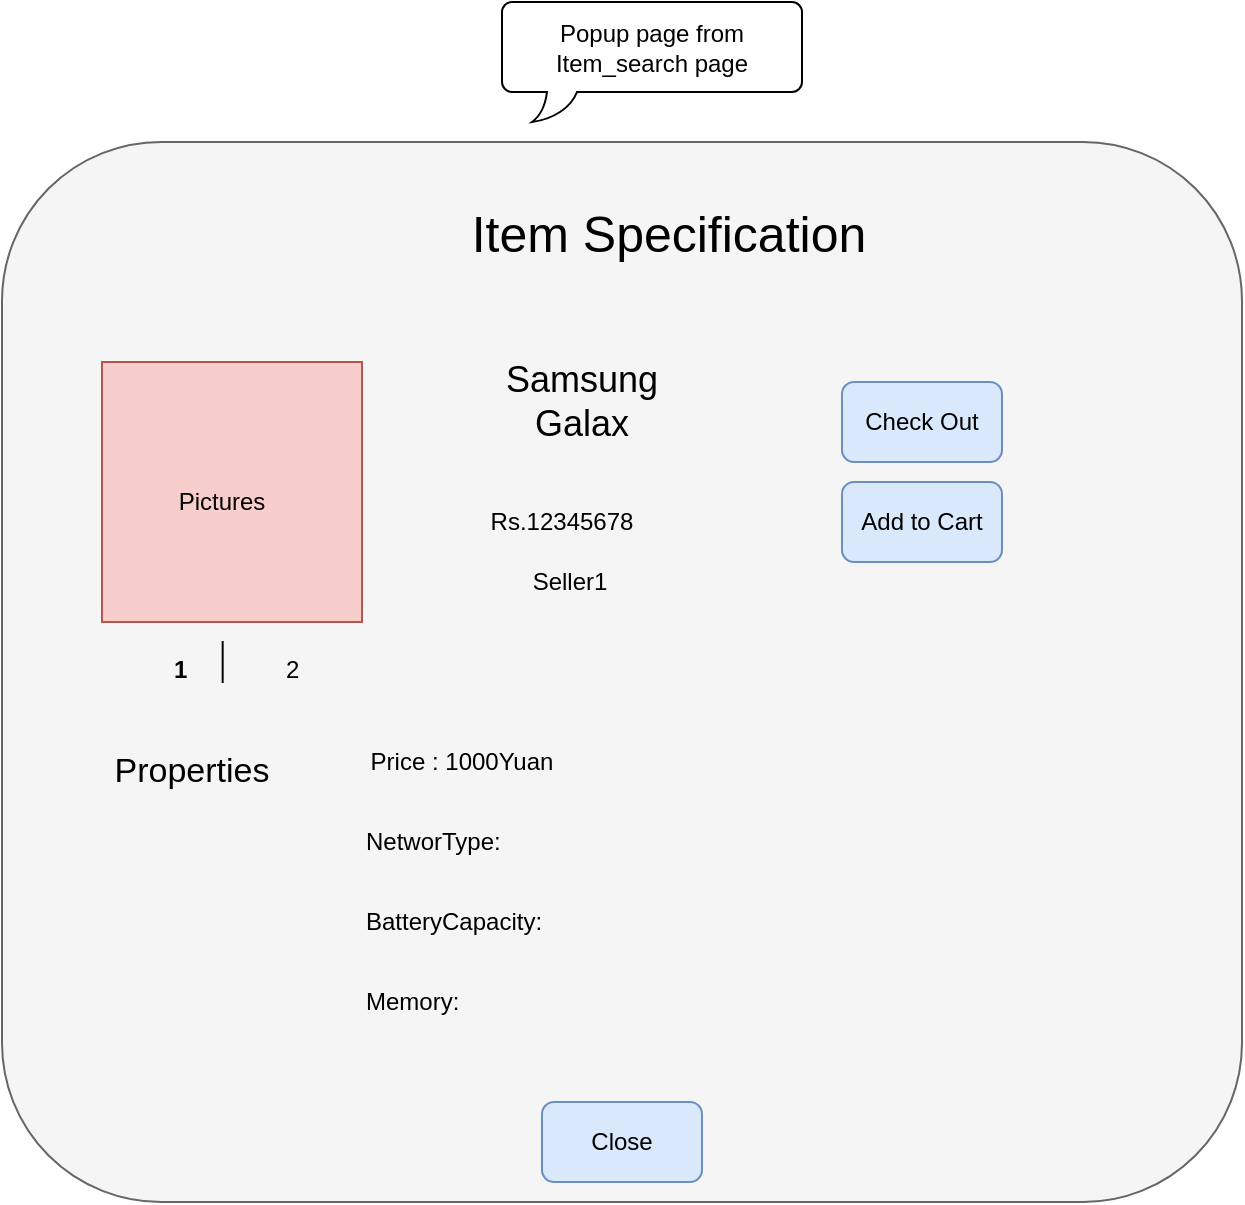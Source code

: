 <mxfile version="12.9.11"><diagram id="Kka3aJQ5U4JEoeN57MU2" name="Page-1"><mxGraphModel dx="1422" dy="769" grid="1" gridSize="10" guides="1" tooltips="1" connect="1" arrows="1" fold="1" page="1" pageScale="1" pageWidth="827" pageHeight="1169" math="0" shadow="0"><root><mxCell id="0"/><mxCell id="1" parent="0"/><mxCell id="M6Q5aE4et73TKSMjfHFa-4" value="" style="rounded=1;whiteSpace=wrap;html=1;fillColor=#f5f5f5;strokeColor=#666666;fontColor=#333333;" vertex="1" parent="1"><mxGeometry x="120" y="100" width="620" height="530" as="geometry"/></mxCell><mxCell id="M6Q5aE4et73TKSMjfHFa-3" value="&lt;p style=&quot;line-height: 130%&quot;&gt;&lt;/p&gt;&lt;div style=&quot;font-size: 18px&quot;&gt;&lt;font style=&quot;font-size: 18px&quot;&gt;Samsung&lt;/font&gt;&lt;/div&gt;&lt;div style=&quot;font-size: 18px&quot;&gt;&lt;font style=&quot;font-size: 18px&quot;&gt;Galax&lt;/font&gt;&lt;br&gt;&lt;/div&gt;&lt;p&gt;&lt;/p&gt;" style="text;html=1;strokeColor=none;fillColor=none;align=center;verticalAlign=middle;whiteSpace=wrap;rounded=0;" vertex="1" parent="1"><mxGeometry x="350" y="210" width="120" height="40" as="geometry"/></mxCell><mxCell id="M6Q5aE4et73TKSMjfHFa-5" value="" style="whiteSpace=wrap;html=1;aspect=fixed;fillColor=#f8cecc;strokeColor=#b85450;" vertex="1" parent="1"><mxGeometry x="170" y="210" width="130" height="130" as="geometry"/></mxCell><mxCell id="M6Q5aE4et73TKSMjfHFa-6" value="Pictures" style="text;html=1;strokeColor=none;fillColor=none;align=center;verticalAlign=middle;whiteSpace=wrap;rounded=0;" vertex="1" parent="1"><mxGeometry x="170" y="250" width="120" height="60" as="geometry"/></mxCell><mxCell id="M6Q5aE4et73TKSMjfHFa-11" value="2" style="shape=partialRectangle;top=0;left=0;right=0;bottom=0;align=left;verticalAlign=top;fillColor=none;spacingLeft=60;spacingRight=4;overflow=hidden;rotatable=0;points=[[0,0.5],[1,0.5]];portConstraint=eastwest;dropTarget=0;fontSize=12;" vertex="1" parent="1"><mxGeometry x="200" y="350" width="65" height="20" as="geometry"/></mxCell><mxCell id="M6Q5aE4et73TKSMjfHFa-12" value="1" style="shape=partialRectangle;fontStyle=1;top=0;left=0;bottom=0;fillColor=none;align=left;verticalAlign=top;spacingLeft=4;spacingRight=4;overflow=hidden;rotatable=0;points=[];portConstraint=eastwest;part=1;fontSize=12;" vertex="1" connectable="0" parent="M6Q5aE4et73TKSMjfHFa-11"><mxGeometry width="30.333" height="20" as="geometry"/></mxCell><mxCell id="M6Q5aE4et73TKSMjfHFa-13" value="&lt;div&gt;Rs.12345678&lt;/div&gt;" style="text;html=1;strokeColor=none;fillColor=none;align=center;verticalAlign=middle;whiteSpace=wrap;rounded=0;" vertex="1" parent="1"><mxGeometry x="350" y="270" width="100" height="40" as="geometry"/></mxCell><mxCell id="M6Q5aE4et73TKSMjfHFa-14" value="&lt;div&gt;Seller1&lt;/div&gt;" style="text;html=1;strokeColor=none;fillColor=none;align=center;verticalAlign=middle;whiteSpace=wrap;rounded=0;" vertex="1" parent="1"><mxGeometry x="354" y="300" width="100" height="40" as="geometry"/></mxCell><mxCell id="M6Q5aE4et73TKSMjfHFa-15" value="Price : 1000Yuan" style="text;html=1;strokeColor=none;fillColor=none;align=center;verticalAlign=middle;whiteSpace=wrap;rounded=0;" vertex="1" parent="1"><mxGeometry x="300" y="390" width="100" height="40" as="geometry"/></mxCell><mxCell id="M6Q5aE4et73TKSMjfHFa-16" value="NetworType:" style="text;html=1;strokeColor=none;fillColor=none;align=left;verticalAlign=middle;whiteSpace=wrap;rounded=0;" vertex="1" parent="1"><mxGeometry x="300" y="430" width="210" height="40" as="geometry"/></mxCell><mxCell id="M6Q5aE4et73TKSMjfHFa-17" value="BatteryCapacity:" style="text;html=1;strokeColor=none;fillColor=none;align=left;verticalAlign=middle;whiteSpace=wrap;rounded=0;" vertex="1" parent="1"><mxGeometry x="300" y="470" width="210" height="40" as="geometry"/></mxCell><mxCell id="M6Q5aE4et73TKSMjfHFa-18" value="Memory:" style="text;html=1;strokeColor=none;fillColor=none;align=left;verticalAlign=middle;whiteSpace=wrap;rounded=0;" vertex="1" parent="1"><mxGeometry x="300" y="510" width="210" height="40" as="geometry"/></mxCell><mxCell id="M6Q5aE4et73TKSMjfHFa-21" value="Check Out" style="rounded=1;whiteSpace=wrap;html=1;fillColor=#dae8fc;strokeColor=#6c8ebf;" vertex="1" parent="1"><mxGeometry x="540" y="220" width="80" height="40" as="geometry"/></mxCell><mxCell id="M6Q5aE4et73TKSMjfHFa-22" value="Add to Cart" style="rounded=1;whiteSpace=wrap;html=1;fillColor=#dae8fc;strokeColor=#6c8ebf;" vertex="1" parent="1"><mxGeometry x="540" y="270" width="80" height="40" as="geometry"/></mxCell><mxCell id="M6Q5aE4et73TKSMjfHFa-23" value="Close" style="rounded=1;whiteSpace=wrap;html=1;fillColor=#dae8fc;strokeColor=#6c8ebf;" vertex="1" parent="1"><mxGeometry x="390" y="580" width="80" height="40" as="geometry"/></mxCell><mxCell id="M6Q5aE4et73TKSMjfHFa-24" value="&lt;font style=&quot;font-size: 17px&quot;&gt;Properties&lt;/font&gt;" style="text;html=1;strokeColor=none;fillColor=none;align=center;verticalAlign=middle;whiteSpace=wrap;rounded=0;" vertex="1" parent="1"><mxGeometry x="150" y="400" width="130" height="30" as="geometry"/></mxCell><mxCell id="M6Q5aE4et73TKSMjfHFa-25" value="&lt;font style=&quot;font-size: 25px&quot;&gt;Item Specification&lt;br&gt;&lt;/font&gt;" style="text;html=1;strokeColor=none;fillColor=none;align=center;verticalAlign=middle;whiteSpace=wrap;rounded=0;" vertex="1" parent="1"><mxGeometry x="335.5" y="120" width="234.5" height="50" as="geometry"/></mxCell><mxCell id="M6Q5aE4et73TKSMjfHFa-26" value="Popup page from Item_search page" style="whiteSpace=wrap;html=1;shape=mxgraph.basic.roundRectCallout;dx=30;dy=15;size=5;boundedLbl=1;" vertex="1" parent="1"><mxGeometry x="370" y="30" width="150" height="60" as="geometry"/></mxCell></root></mxGraphModel></diagram></mxfile>